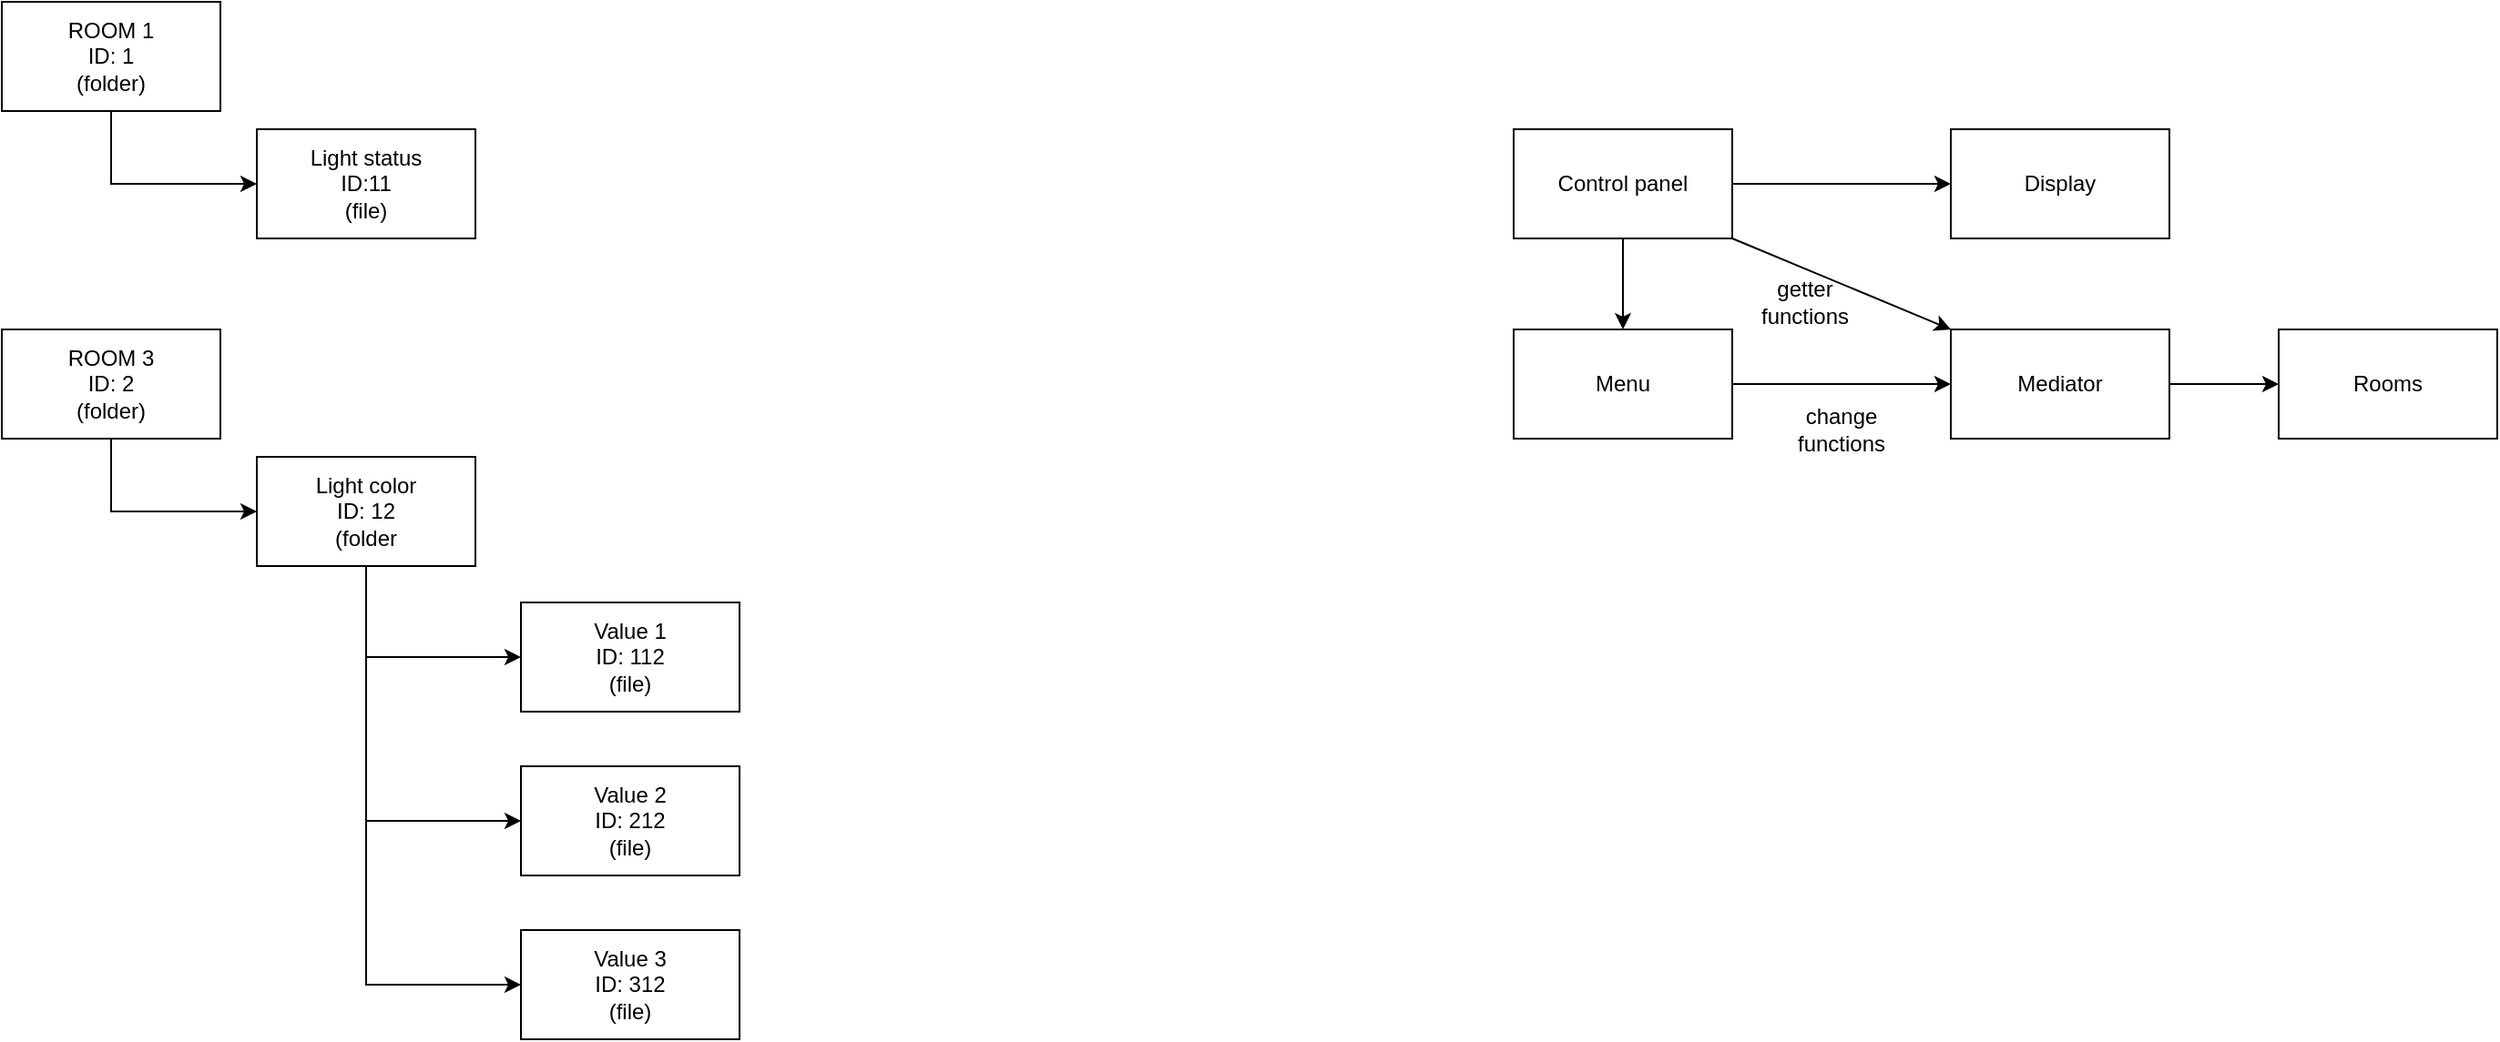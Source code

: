 <mxfile version="25.0.1">
  <diagram name="Page-1" id="W8jFfTqF6qgGe-dzRTup">
    <mxGraphModel dx="650" dy="420" grid="1" gridSize="10" guides="1" tooltips="1" connect="1" arrows="1" fold="1" page="1" pageScale="1" pageWidth="850" pageHeight="1100" math="0" shadow="0">
      <root>
        <mxCell id="0" />
        <mxCell id="1" parent="0" />
        <mxCell id="8V2eDaii9i8m9Q0x0XMf-5" style="edgeStyle=orthogonalEdgeStyle;rounded=0;orthogonalLoop=1;jettySize=auto;html=1;entryX=0;entryY=0.5;entryDx=0;entryDy=0;exitX=0.5;exitY=1;exitDx=0;exitDy=0;" edge="1" parent="1" source="8V2eDaii9i8m9Q0x0XMf-1" target="8V2eDaii9i8m9Q0x0XMf-3">
          <mxGeometry relative="1" as="geometry">
            <mxPoint x="260" y="190" as="targetPoint" />
            <mxPoint x="200" y="150" as="sourcePoint" />
            <Array as="points">
              <mxPoint x="200" y="180" />
            </Array>
          </mxGeometry>
        </mxCell>
        <mxCell id="8V2eDaii9i8m9Q0x0XMf-1" value="ROOM 1&lt;div&gt;ID: 1&lt;/div&gt;&lt;div&gt;(folder)&lt;/div&gt;" style="rounded=0;whiteSpace=wrap;html=1;" vertex="1" parent="1">
          <mxGeometry x="140" y="80" width="120" height="60" as="geometry" />
        </mxCell>
        <mxCell id="8V2eDaii9i8m9Q0x0XMf-7" style="edgeStyle=orthogonalEdgeStyle;rounded=0;orthogonalLoop=1;jettySize=auto;html=1;entryX=0;entryY=0.5;entryDx=0;entryDy=0;" edge="1" parent="1" source="8V2eDaii9i8m9Q0x0XMf-2" target="8V2eDaii9i8m9Q0x0XMf-6">
          <mxGeometry relative="1" as="geometry">
            <mxPoint x="280" y="360" as="targetPoint" />
            <Array as="points">
              <mxPoint x="200" y="360" />
            </Array>
          </mxGeometry>
        </mxCell>
        <mxCell id="8V2eDaii9i8m9Q0x0XMf-2" value="ROOM 3&lt;div&gt;ID: 2&lt;/div&gt;&lt;div&gt;(folder)&lt;/div&gt;" style="rounded=0;whiteSpace=wrap;html=1;" vertex="1" parent="1">
          <mxGeometry x="140" y="260" width="120" height="60" as="geometry" />
        </mxCell>
        <mxCell id="8V2eDaii9i8m9Q0x0XMf-3" value="Light status&lt;div&gt;ID:11&lt;/div&gt;&lt;div&gt;(file)&lt;/div&gt;" style="rounded=0;whiteSpace=wrap;html=1;" vertex="1" parent="1">
          <mxGeometry x="280" y="150" width="120" height="60" as="geometry" />
        </mxCell>
        <mxCell id="8V2eDaii9i8m9Q0x0XMf-11" style="edgeStyle=orthogonalEdgeStyle;rounded=0;orthogonalLoop=1;jettySize=auto;html=1;entryX=0;entryY=0.5;entryDx=0;entryDy=0;exitX=0.5;exitY=1;exitDx=0;exitDy=0;" edge="1" parent="1" source="8V2eDaii9i8m9Q0x0XMf-6" target="8V2eDaii9i8m9Q0x0XMf-8">
          <mxGeometry relative="1" as="geometry">
            <mxPoint x="390" y="450" as="targetPoint" />
            <mxPoint x="340" y="400" as="sourcePoint" />
            <Array as="points">
              <mxPoint x="340" y="440" />
            </Array>
          </mxGeometry>
        </mxCell>
        <mxCell id="8V2eDaii9i8m9Q0x0XMf-6" value="Light color&lt;div&gt;ID: 12&lt;/div&gt;&lt;div&gt;(folder&lt;/div&gt;" style="rounded=0;whiteSpace=wrap;html=1;" vertex="1" parent="1">
          <mxGeometry x="280" y="330" width="120" height="60" as="geometry" />
        </mxCell>
        <mxCell id="8V2eDaii9i8m9Q0x0XMf-8" value="Value 1&lt;div&gt;ID: 112&lt;/div&gt;&lt;div&gt;(file)&lt;/div&gt;" style="rounded=0;whiteSpace=wrap;html=1;" vertex="1" parent="1">
          <mxGeometry x="425" y="410" width="120" height="60" as="geometry" />
        </mxCell>
        <mxCell id="8V2eDaii9i8m9Q0x0XMf-9" value="Value 2&lt;div&gt;ID: 212&lt;/div&gt;&lt;div&gt;(file)&lt;/div&gt;" style="rounded=0;whiteSpace=wrap;html=1;" vertex="1" parent="1">
          <mxGeometry x="425" y="500" width="120" height="60" as="geometry" />
        </mxCell>
        <mxCell id="8V2eDaii9i8m9Q0x0XMf-10" value="Value 3&lt;div&gt;ID: 312&lt;/div&gt;&lt;div&gt;(file)&lt;/div&gt;" style="rounded=0;whiteSpace=wrap;html=1;" vertex="1" parent="1">
          <mxGeometry x="425" y="590" width="120" height="60" as="geometry" />
        </mxCell>
        <mxCell id="8V2eDaii9i8m9Q0x0XMf-12" value="" style="endArrow=classic;html=1;rounded=0;entryX=0;entryY=0.5;entryDx=0;entryDy=0;" edge="1" parent="1" target="8V2eDaii9i8m9Q0x0XMf-9">
          <mxGeometry width="50" height="50" relative="1" as="geometry">
            <mxPoint x="340" y="440" as="sourcePoint" />
            <mxPoint x="350" y="530" as="targetPoint" />
            <Array as="points">
              <mxPoint x="340" y="530" />
            </Array>
          </mxGeometry>
        </mxCell>
        <mxCell id="8V2eDaii9i8m9Q0x0XMf-13" value="" style="endArrow=classic;html=1;rounded=0;entryX=0;entryY=0.5;entryDx=0;entryDy=0;" edge="1" parent="1" target="8V2eDaii9i8m9Q0x0XMf-10">
          <mxGeometry width="50" height="50" relative="1" as="geometry">
            <mxPoint x="340" y="530" as="sourcePoint" />
            <mxPoint x="370" y="650" as="targetPoint" />
            <Array as="points">
              <mxPoint x="340" y="620" />
            </Array>
          </mxGeometry>
        </mxCell>
        <mxCell id="8V2eDaii9i8m9Q0x0XMf-19" value="" style="edgeStyle=orthogonalEdgeStyle;rounded=0;orthogonalLoop=1;jettySize=auto;html=1;" edge="1" parent="1" source="8V2eDaii9i8m9Q0x0XMf-14" target="8V2eDaii9i8m9Q0x0XMf-17">
          <mxGeometry relative="1" as="geometry" />
        </mxCell>
        <mxCell id="8V2eDaii9i8m9Q0x0XMf-20" value="" style="edgeStyle=orthogonalEdgeStyle;rounded=0;orthogonalLoop=1;jettySize=auto;html=1;" edge="1" parent="1" source="8V2eDaii9i8m9Q0x0XMf-14" target="8V2eDaii9i8m9Q0x0XMf-18">
          <mxGeometry relative="1" as="geometry" />
        </mxCell>
        <mxCell id="8V2eDaii9i8m9Q0x0XMf-14" value="Control panel" style="rounded=0;whiteSpace=wrap;html=1;" vertex="1" parent="1">
          <mxGeometry x="970" y="150" width="120" height="60" as="geometry" />
        </mxCell>
        <mxCell id="8V2eDaii9i8m9Q0x0XMf-22" value="" style="edgeStyle=orthogonalEdgeStyle;rounded=0;orthogonalLoop=1;jettySize=auto;html=1;" edge="1" parent="1" source="8V2eDaii9i8m9Q0x0XMf-15" target="8V2eDaii9i8m9Q0x0XMf-16">
          <mxGeometry relative="1" as="geometry" />
        </mxCell>
        <mxCell id="8V2eDaii9i8m9Q0x0XMf-15" value="Mediator" style="rounded=0;whiteSpace=wrap;html=1;" vertex="1" parent="1">
          <mxGeometry x="1210" y="260" width="120" height="60" as="geometry" />
        </mxCell>
        <mxCell id="8V2eDaii9i8m9Q0x0XMf-16" value="Rooms" style="rounded=0;whiteSpace=wrap;html=1;" vertex="1" parent="1">
          <mxGeometry x="1390" y="260" width="120" height="60" as="geometry" />
        </mxCell>
        <mxCell id="8V2eDaii9i8m9Q0x0XMf-17" value="Display" style="rounded=0;whiteSpace=wrap;html=1;" vertex="1" parent="1">
          <mxGeometry x="1210" y="150" width="120" height="60" as="geometry" />
        </mxCell>
        <mxCell id="8V2eDaii9i8m9Q0x0XMf-21" value="" style="edgeStyle=orthogonalEdgeStyle;rounded=0;orthogonalLoop=1;jettySize=auto;html=1;" edge="1" parent="1" source="8V2eDaii9i8m9Q0x0XMf-18" target="8V2eDaii9i8m9Q0x0XMf-15">
          <mxGeometry relative="1" as="geometry" />
        </mxCell>
        <mxCell id="8V2eDaii9i8m9Q0x0XMf-18" value="Menu" style="rounded=0;whiteSpace=wrap;html=1;" vertex="1" parent="1">
          <mxGeometry x="970" y="260" width="120" height="60" as="geometry" />
        </mxCell>
        <mxCell id="8V2eDaii9i8m9Q0x0XMf-23" value="" style="endArrow=classic;html=1;rounded=0;exitX=1;exitY=1;exitDx=0;exitDy=0;entryX=0;entryY=0;entryDx=0;entryDy=0;" edge="1" parent="1" source="8V2eDaii9i8m9Q0x0XMf-14" target="8V2eDaii9i8m9Q0x0XMf-15">
          <mxGeometry width="50" height="50" relative="1" as="geometry">
            <mxPoint x="1200" y="290" as="sourcePoint" />
            <mxPoint x="1250" y="240" as="targetPoint" />
          </mxGeometry>
        </mxCell>
        <mxCell id="8V2eDaii9i8m9Q0x0XMf-24" value="getter functions" style="text;html=1;align=center;verticalAlign=middle;whiteSpace=wrap;rounded=0;" vertex="1" parent="1">
          <mxGeometry x="1100" y="230" width="60" height="30" as="geometry" />
        </mxCell>
        <mxCell id="8V2eDaii9i8m9Q0x0XMf-25" value="change functions" style="text;html=1;align=center;verticalAlign=middle;whiteSpace=wrap;rounded=0;" vertex="1" parent="1">
          <mxGeometry x="1120" y="300" width="60" height="30" as="geometry" />
        </mxCell>
      </root>
    </mxGraphModel>
  </diagram>
</mxfile>
